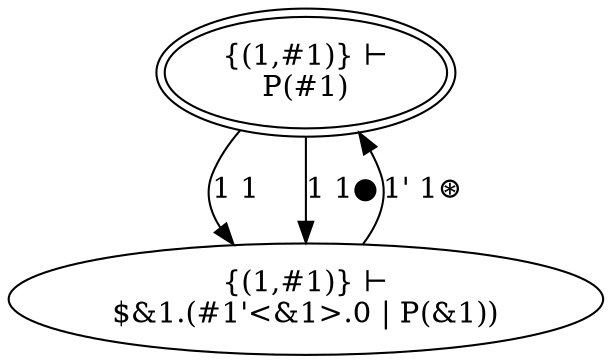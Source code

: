 digraph {
    s0 [peripheries=2,label="{(1,#1)} ⊢
P(#1)"]
    s1 [label="{(1,#1)} ⊢
$&1.(#1'<&1>.0 | P(&1))"]

    s0 -> s1 [label="1 1"]
    s0 -> s1 [label="1 1●"]
    s1 -> s0 [label="1' 1⊛"]
}
